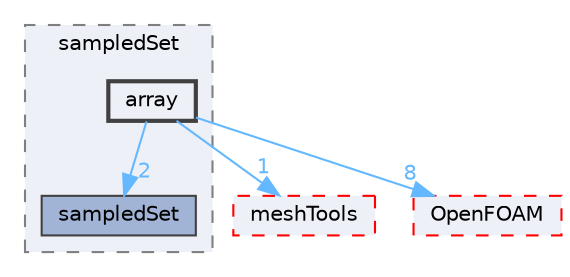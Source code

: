 digraph "src/sampling/sampledSet/array"
{
 // LATEX_PDF_SIZE
  bgcolor="transparent";
  edge [fontname=Helvetica,fontsize=10,labelfontname=Helvetica,labelfontsize=10];
  node [fontname=Helvetica,fontsize=10,shape=box,height=0.2,width=0.4];
  compound=true
  subgraph clusterdir_8b5e667856203d1590a744034ba627a3 {
    graph [ bgcolor="#edf0f7", pencolor="grey50", label="sampledSet", fontname=Helvetica,fontsize=10 style="filled,dashed", URL="dir_8b5e667856203d1590a744034ba627a3.html",tooltip=""]
  dir_548bfa904a2e5ae4da728d756cdd2146 [label="sampledSet", fillcolor="#a2b4d6", color="grey25", style="filled", URL="dir_548bfa904a2e5ae4da728d756cdd2146.html",tooltip=""];
  dir_4350fe56508d006129058889d1cda1a0 [label="array", fillcolor="#edf0f7", color="grey25", style="filled,bold", URL="dir_4350fe56508d006129058889d1cda1a0.html",tooltip=""];
  }
  dir_ae30ad0bef50cf391b24c614251bb9fd [label="meshTools", fillcolor="#edf0f7", color="red", style="filled,dashed", URL="dir_ae30ad0bef50cf391b24c614251bb9fd.html",tooltip=""];
  dir_c5473ff19b20e6ec4dfe5c310b3778a8 [label="OpenFOAM", fillcolor="#edf0f7", color="red", style="filled,dashed", URL="dir_c5473ff19b20e6ec4dfe5c310b3778a8.html",tooltip=""];
  dir_4350fe56508d006129058889d1cda1a0->dir_548bfa904a2e5ae4da728d756cdd2146 [headlabel="2", labeldistance=1.5 headhref="dir_000125_003404.html" href="dir_000125_003404.html" color="steelblue1" fontcolor="steelblue1"];
  dir_4350fe56508d006129058889d1cda1a0->dir_ae30ad0bef50cf391b24c614251bb9fd [headlabel="1", labeldistance=1.5 headhref="dir_000125_002382.html" href="dir_000125_002382.html" color="steelblue1" fontcolor="steelblue1"];
  dir_4350fe56508d006129058889d1cda1a0->dir_c5473ff19b20e6ec4dfe5c310b3778a8 [headlabel="8", labeldistance=1.5 headhref="dir_000125_002695.html" href="dir_000125_002695.html" color="steelblue1" fontcolor="steelblue1"];
}
